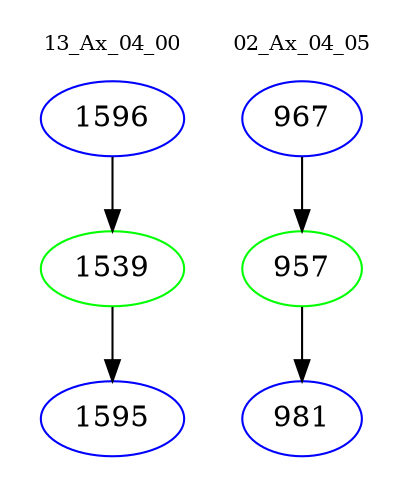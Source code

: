 digraph{
subgraph cluster_0 {
color = white
label = "13_Ax_04_00";
fontsize=10;
T0_1596 [label="1596", color="blue"]
T0_1596 -> T0_1539 [color="black"]
T0_1539 [label="1539", color="green"]
T0_1539 -> T0_1595 [color="black"]
T0_1595 [label="1595", color="blue"]
}
subgraph cluster_1 {
color = white
label = "02_Ax_04_05";
fontsize=10;
T1_967 [label="967", color="blue"]
T1_967 -> T1_957 [color="black"]
T1_957 [label="957", color="green"]
T1_957 -> T1_981 [color="black"]
T1_981 [label="981", color="blue"]
}
}
